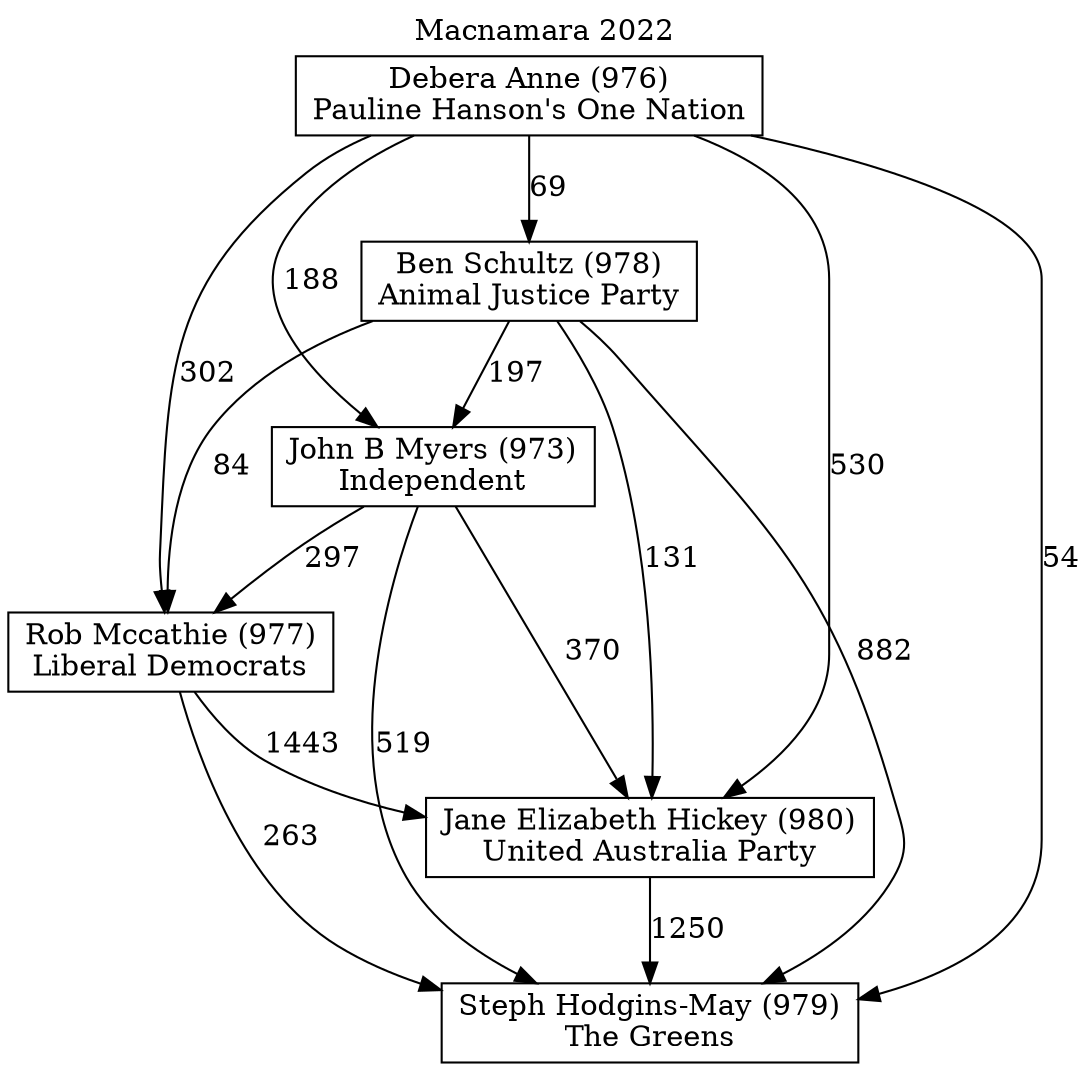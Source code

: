 // House preference flow
digraph "Steph Hodgins-May (979)_Macnamara_2022" {
	graph [label="Macnamara 2022" labelloc=t mclimit=10]
	node [shape=box]
	"Rob Mccathie (977)" [label="Rob Mccathie (977)
Liberal Democrats"]
	"Steph Hodgins-May (979)" [label="Steph Hodgins-May (979)
The Greens"]
	"John B Myers (973)" [label="John B Myers (973)
Independent"]
	"Debera Anne (976)" [label="Debera Anne (976)
Pauline Hanson's One Nation"]
	"Ben Schultz (978)" [label="Ben Schultz (978)
Animal Justice Party"]
	"Jane Elizabeth Hickey (980)" [label="Jane Elizabeth Hickey (980)
United Australia Party"]
	"Rob Mccathie (977)" -> "Jane Elizabeth Hickey (980)" [label=1443]
	"Debera Anne (976)" -> "Steph Hodgins-May (979)" [label=54]
	"Ben Schultz (978)" -> "Steph Hodgins-May (979)" [label=882]
	"Ben Schultz (978)" -> "Rob Mccathie (977)" [label=84]
	"John B Myers (973)" -> "Steph Hodgins-May (979)" [label=519]
	"Rob Mccathie (977)" -> "Steph Hodgins-May (979)" [label=263]
	"John B Myers (973)" -> "Rob Mccathie (977)" [label=297]
	"Jane Elizabeth Hickey (980)" -> "Steph Hodgins-May (979)" [label=1250]
	"Debera Anne (976)" -> "John B Myers (973)" [label=188]
	"Debera Anne (976)" -> "Jane Elizabeth Hickey (980)" [label=530]
	"Debera Anne (976)" -> "Rob Mccathie (977)" [label=302]
	"Ben Schultz (978)" -> "Jane Elizabeth Hickey (980)" [label=131]
	"John B Myers (973)" -> "Jane Elizabeth Hickey (980)" [label=370]
	"Debera Anne (976)" -> "Ben Schultz (978)" [label=69]
	"Ben Schultz (978)" -> "John B Myers (973)" [label=197]
}
